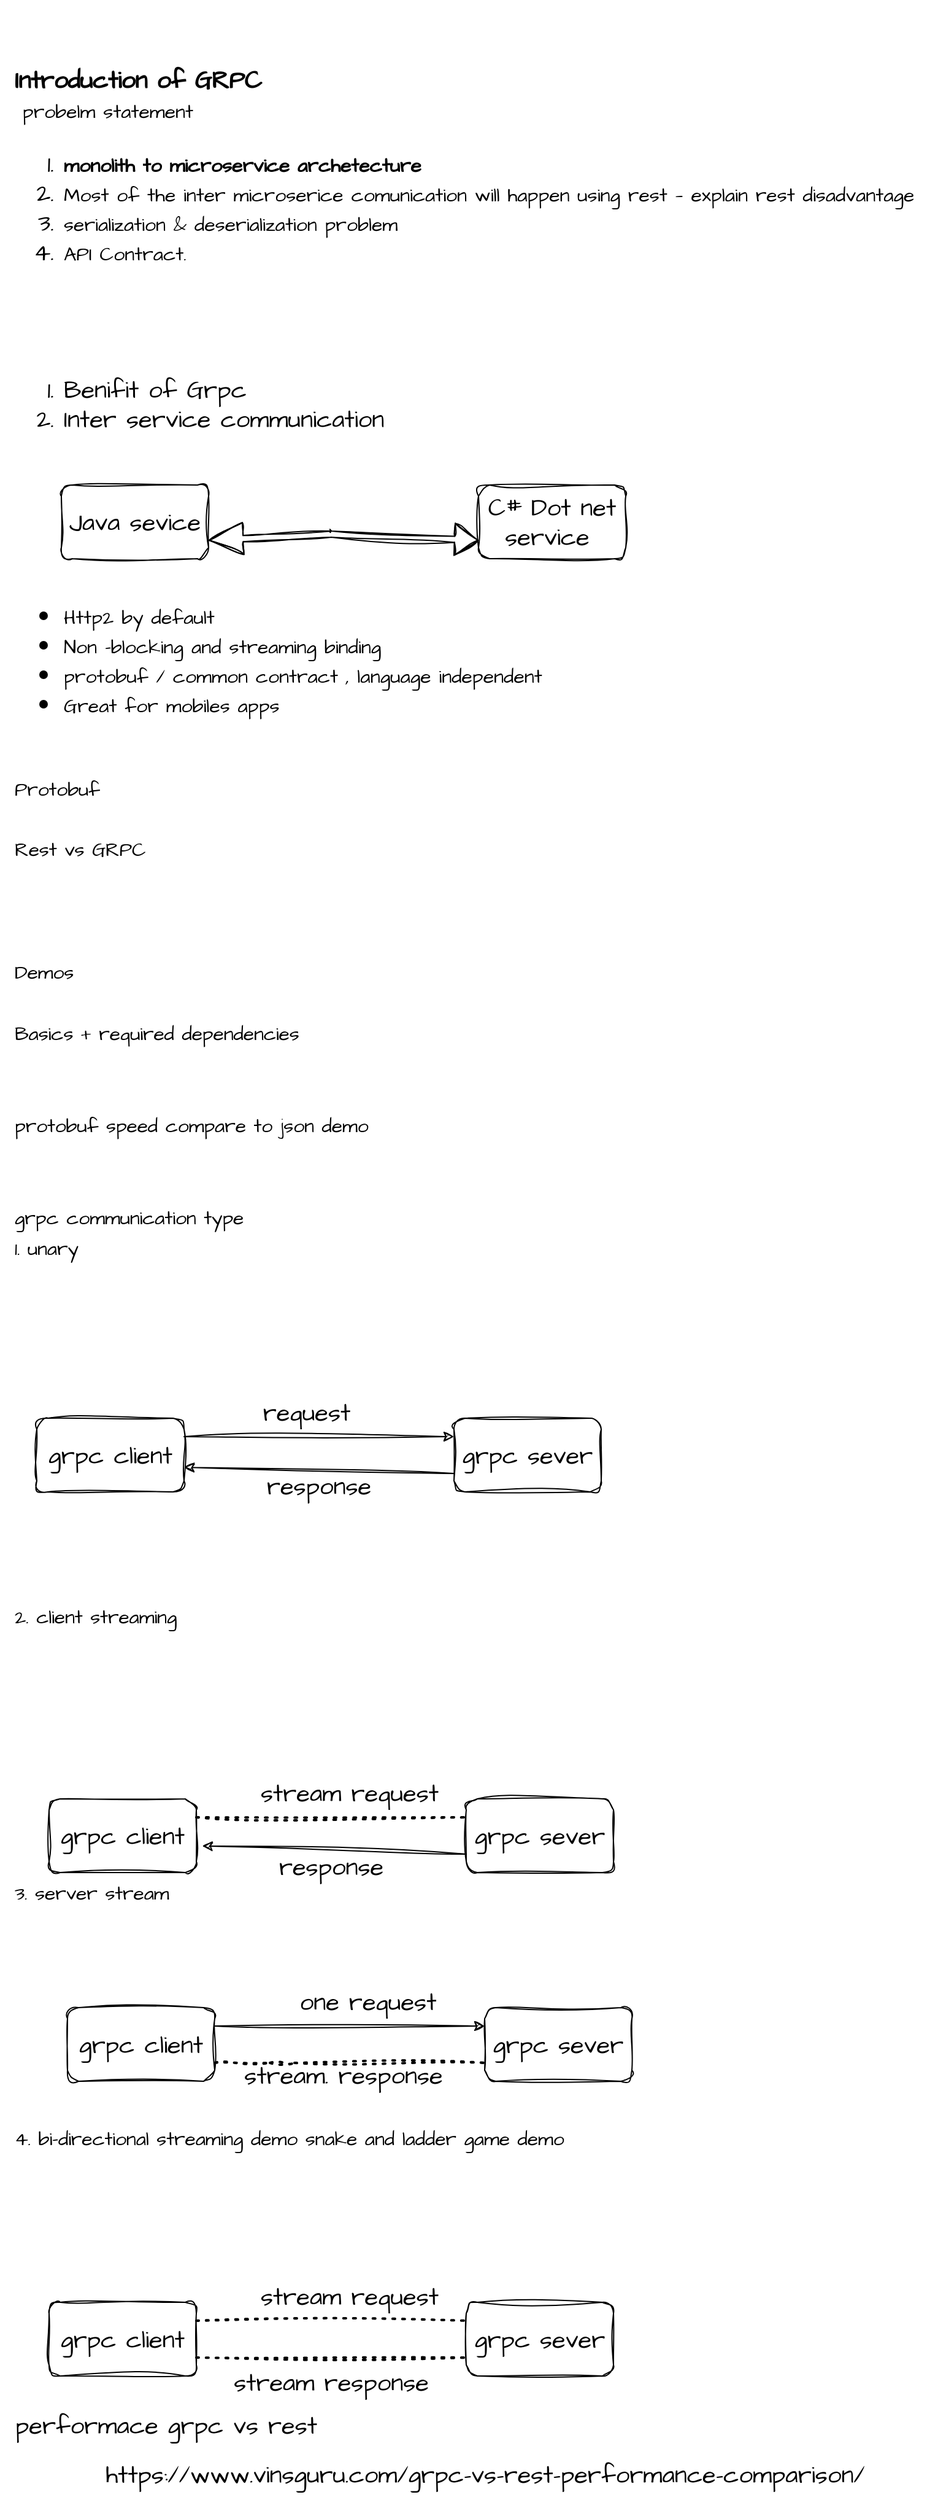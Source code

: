 <mxfile>
    <diagram id="jg4Rf8FS8Mjt9E2AxwzA" name="Page-1">
        <mxGraphModel dx="1599" dy="1816" grid="1" gridSize="10" guides="1" tooltips="1" connect="1" arrows="1" fold="1" page="1" pageScale="1" pageWidth="827" pageHeight="1169" math="0" shadow="0">
            <root>
                <mxCell id="0"/>
                <mxCell id="1" parent="0"/>
                <mxCell id="2" value="&lt;div style=&quot;font-size: 15px; line-height: 24px; letter-spacing: -0.08px; overflow-wrap: break-word; color: rgb(0, 0, 0); text-align: start;&quot; class=&quot;paragraph&quot;&gt;&lt;br&gt;&lt;/div&gt;" style="text;html=1;align=center;verticalAlign=middle;resizable=0;points=[];autosize=1;strokeColor=none;fillColor=none;fontSize=20;fontFamily=Architects Daughter;sketch=1;hachureGap=4;jiggle=2;curveFitting=1;fontSource=https%3A%2F%2Ffonts.googleapis.com%2Fcss%3Ffamily%3DArchitects%2BDaughter;" vertex="1" parent="1">
                    <mxGeometry x="50" y="-350" width="20" height="40" as="geometry"/>
                </mxCell>
                <mxCell id="4" value="&lt;div class=&quot;paragraph&quot; style=&quot;line-height: 24px; letter-spacing: -0.08px; overflow-wrap: break-word;&quot;&gt;&lt;font style=&quot;font-size: 20px;&quot;&gt;&lt;b&gt;Introduction of GRPC&lt;/b&gt;&lt;/font&gt;&lt;/div&gt;&lt;div class=&quot;check&quot; style=&quot;&quot;&gt;&lt;font size=&quot;3&quot;&gt;&amp;nbsp;probelm statement&lt;/font&gt;&lt;/div&gt;&lt;ol style=&quot;&quot;&gt;&lt;li style=&quot;&quot;&gt;   &lt;b&gt;&lt;font size=&quot;3&quot;&gt;monolith to microservice archetecture &lt;/font&gt;&lt;/b&gt;&lt;/li&gt;&lt;li&gt;&lt;font size=&quot;3&quot;&gt;Most of the inter microserice comunication will happen using rest  — explain rest disadvantage &lt;/font&gt;&lt;/li&gt;&lt;li&gt;&lt;font size=&quot;3&quot;&gt;serialization &amp;amp; deserialization problem&lt;/font&gt;&lt;/li&gt;&lt;li&gt;&lt;font size=&quot;3&quot;&gt;API Contract.&amp;nbsp;&lt;/font&gt;&lt;/li&gt;&lt;/ol&gt;&lt;div&gt;&lt;font size=&quot;3&quot;&gt;&lt;br&gt;&lt;/font&gt;&lt;/div&gt;&lt;div&gt;&lt;font size=&quot;3&quot;&gt;&lt;br&gt;&lt;/font&gt;&lt;/div&gt;&lt;ol style=&quot;&quot;&gt;&lt;li&gt;&lt;span style=&quot;background-color: initial;&quot;&gt;Benifit of Grpc&lt;/span&gt;&lt;br&gt;&lt;/li&gt;&lt;li&gt;&lt;span style=&quot;background-color: initial;&quot;&gt;Inter service communication&amp;nbsp;&lt;/span&gt;&lt;/li&gt;&lt;/ol&gt;&lt;div&gt;&lt;br&gt;&lt;/div&gt;&lt;div&gt;&lt;br&gt;&lt;/div&gt;&lt;div&gt;&lt;br&gt;&lt;/div&gt;&lt;div&gt;&lt;br&gt;&lt;/div&gt;&lt;ul style=&quot;&quot;&gt;&lt;li&gt;&lt;font size=&quot;3&quot;&gt;  Http2 by default&lt;/font&gt;&lt;/li&gt;&lt;li&gt;&lt;font size=&quot;3&quot;&gt;Non -blocking and streaming binding&lt;/font&gt;&lt;/li&gt;&lt;li&gt;&lt;font size=&quot;3&quot;&gt;protobuf / common contract , language independent&lt;/font&gt;&lt;/li&gt;&lt;li&gt;&lt;font size=&quot;3&quot;&gt;Great for mobiles apps&lt;/font&gt;&lt;/li&gt;&lt;/ul&gt;&lt;div class=&quot;paragraph&quot; style=&quot;line-height: 24px; letter-spacing: -0.08px; font-weight: 400; overflow-wrap: break-word;&quot;&gt;&lt;br&gt;&lt;/div&gt;&lt;div class=&quot;paragraph&quot; style=&quot;line-height: 24px; letter-spacing: -0.08px; font-weight: 400; overflow-wrap: break-word;&quot;&gt;&lt;font size=&quot;3&quot;&gt;Protobuf&lt;/font&gt;&lt;/div&gt;&lt;div class=&quot;paragraph&quot; style=&quot;line-height: 24px; letter-spacing: -0.08px; font-weight: 400; overflow-wrap: break-word;&quot;&gt;&lt;br&gt;&lt;/div&gt;&lt;div class=&quot;paragraph&quot; style=&quot;line-height: 24px; letter-spacing: -0.08px; font-weight: 400; overflow-wrap: break-word;&quot;&gt;&lt;span style=&quot;font-size: medium; letter-spacing: -0.08px; background-color: initial;&quot;&gt;Rest vs GRPC&lt;/span&gt;&lt;/div&gt;&lt;div class=&quot;paragraph&quot; style=&quot;line-height: 24px; letter-spacing: -0.08px; font-weight: 400; overflow-wrap: break-word;&quot;&gt;&lt;font size=&quot;3&quot;&gt;&lt;br&gt;&lt;/font&gt;&lt;/div&gt;&lt;div class=&quot;paragraph&quot; style=&quot;line-height: 24px; letter-spacing: -0.08px; font-weight: 400; overflow-wrap: break-word;&quot;&gt;&lt;font size=&quot;3&quot;&gt;&lt;br&gt;&lt;/font&gt;&lt;/div&gt;&lt;div class=&quot;paragraph&quot; style=&quot;line-height: 24px; letter-spacing: -0.08px; font-weight: 400; overflow-wrap: break-word;&quot;&gt;&lt;font size=&quot;3&quot;&gt;&lt;br&gt;&lt;/font&gt;&lt;/div&gt;&lt;div class=&quot;paragraph&quot; style=&quot;line-height: 24px; letter-spacing: -0.08px; font-weight: 400; overflow-wrap: break-word;&quot;&gt;&lt;font size=&quot;3&quot;&gt;Demos&lt;/font&gt;&lt;/div&gt;&lt;div class=&quot;paragraph&quot; style=&quot;line-height: 24px; letter-spacing: -0.08px; font-weight: 400; overflow-wrap: break-word;&quot;&gt;&lt;font size=&quot;3&quot;&gt;&lt;br&gt;&lt;/font&gt;&lt;/div&gt;&lt;div class=&quot;paragraph&quot; style=&quot;line-height: 24px; letter-spacing: -0.08px; font-weight: 400; overflow-wrap: break-word;&quot;&gt;&lt;font size=&quot;3&quot;&gt;Basics + required dependencies&lt;/font&gt;&lt;/div&gt;&lt;div class=&quot;paragraph&quot; style=&quot;line-height: 24px; letter-spacing: -0.08px; font-weight: 400; overflow-wrap: break-word;&quot;&gt;&lt;font size=&quot;3&quot;&gt;&lt;br&gt;&lt;/font&gt;&lt;/div&gt;&lt;div class=&quot;paragraph&quot; style=&quot;line-height: 24px; letter-spacing: -0.08px; font-weight: 400; overflow-wrap: break-word;&quot;&gt;&lt;font size=&quot;3&quot;&gt;&lt;br&gt;&lt;/font&gt;&lt;/div&gt;&lt;div class=&quot;paragraph&quot; style=&quot;line-height: 24px; letter-spacing: -0.08px; font-weight: 400; overflow-wrap: break-word;&quot;&gt;&lt;font size=&quot;3&quot;&gt; protobuf speed compare to json demo&lt;/font&gt;&lt;/div&gt;&lt;div class=&quot;paragraph&quot; style=&quot;line-height: 24px; letter-spacing: -0.08px; font-weight: 400; overflow-wrap: break-word;&quot;&gt;&lt;span style=&quot;font-size: medium; letter-spacing: -0.08px; background-color: initial;&quot;&gt;&amp;nbsp;&lt;/span&gt;&lt;/div&gt;&lt;div class=&quot;paragraph&quot; style=&quot;line-height: 24px; letter-spacing: -0.08px; font-weight: 400; overflow-wrap: break-word;&quot;&gt;&lt;span style=&quot;font-size: medium; letter-spacing: -0.08px; background-color: initial;&quot;&gt;&lt;br&gt;&lt;/span&gt;&lt;/div&gt;&lt;div class=&quot;paragraph&quot; style=&quot;line-height: 24px; letter-spacing: -0.08px; font-weight: 400; overflow-wrap: break-word;&quot;&gt;&lt;span style=&quot;font-size: medium; letter-spacing: -0.08px; background-color: initial;&quot;&gt;grpc communication type&lt;/span&gt;&lt;/div&gt;&lt;div class=&quot;paragraph&quot; style=&quot;line-height: 24px; letter-spacing: -0.08px; font-weight: 400; overflow-wrap: break-word;&quot;&gt;&lt;font size=&quot;3&quot;&gt; 1. unary&lt;/font&gt;&lt;/div&gt;&lt;div class=&quot;paragraph&quot; style=&quot;line-height: 24px; letter-spacing: -0.08px; font-weight: 400; overflow-wrap: break-word;&quot;&gt;&lt;font size=&quot;3&quot;&gt;&lt;br&gt;&lt;/font&gt;&lt;/div&gt;&lt;div class=&quot;paragraph&quot; style=&quot;line-height: 24px; letter-spacing: -0.08px; font-weight: 400; overflow-wrap: break-word;&quot;&gt;&lt;font size=&quot;3&quot;&gt;&lt;br&gt;&lt;/font&gt;&lt;/div&gt;&lt;div class=&quot;paragraph&quot; style=&quot;line-height: 24px; letter-spacing: -0.08px; font-weight: 400; overflow-wrap: break-word;&quot;&gt;&lt;font size=&quot;3&quot;&gt;&lt;br&gt;&lt;/font&gt;&lt;/div&gt;&lt;div class=&quot;paragraph&quot; style=&quot;line-height: 24px; letter-spacing: -0.08px; font-weight: 400; overflow-wrap: break-word;&quot;&gt;&lt;font size=&quot;3&quot;&gt;&lt;br&gt;&lt;/font&gt;&lt;/div&gt;&lt;div class=&quot;paragraph&quot; style=&quot;line-height: 24px; letter-spacing: -0.08px; font-weight: 400; overflow-wrap: break-word;&quot;&gt;&lt;font size=&quot;3&quot;&gt;&lt;br&gt;&lt;/font&gt;&lt;/div&gt;&lt;div class=&quot;paragraph&quot; style=&quot;line-height: 24px; letter-spacing: -0.08px; font-weight: 400; overflow-wrap: break-word;&quot;&gt;&lt;font size=&quot;3&quot;&gt;&lt;br&gt;&lt;/font&gt;&lt;/div&gt;&lt;div class=&quot;paragraph&quot; style=&quot;line-height: 24px; letter-spacing: -0.08px; font-weight: 400; overflow-wrap: break-word;&quot;&gt;&lt;font size=&quot;3&quot;&gt;&lt;br&gt;&lt;/font&gt;&lt;/div&gt;&lt;div class=&quot;paragraph&quot; style=&quot;line-height: 24px; letter-spacing: -0.08px; font-weight: 400; overflow-wrap: break-word;&quot;&gt;&lt;font size=&quot;3&quot;&gt;&lt;br&gt;&lt;/font&gt;&lt;/div&gt;&lt;div class=&quot;paragraph&quot; style=&quot;line-height: 24px; letter-spacing: -0.08px; font-weight: 400; overflow-wrap: break-word;&quot;&gt;&lt;font size=&quot;3&quot;&gt;&lt;br&gt;&lt;/font&gt;&lt;/div&gt;&lt;div class=&quot;paragraph&quot; style=&quot;line-height: 24px; letter-spacing: -0.08px; font-weight: 400; overflow-wrap: break-word;&quot;&gt;&lt;font size=&quot;3&quot;&gt;&lt;br&gt;&lt;/font&gt;&lt;/div&gt;&lt;div class=&quot;paragraph&quot; style=&quot;line-height: 24px; letter-spacing: -0.08px; font-weight: 400; overflow-wrap: break-word;&quot;&gt;&lt;font size=&quot;3&quot;&gt;&lt;br&gt;&lt;/font&gt;&lt;/div&gt;&lt;div class=&quot;paragraph&quot; style=&quot;line-height: 24px; letter-spacing: -0.08px; font-weight: 400; overflow-wrap: break-word;&quot;&gt;&lt;font size=&quot;3&quot;&gt;2. client streaming&lt;/font&gt;&lt;/div&gt;&lt;div class=&quot;paragraph&quot; style=&quot;line-height: 24px; letter-spacing: -0.08px; font-weight: 400; overflow-wrap: break-word;&quot;&gt;&lt;font size=&quot;3&quot;&gt;&lt;br&gt;&lt;/font&gt;&lt;/div&gt;&lt;div class=&quot;paragraph&quot; style=&quot;line-height: 24px; letter-spacing: -0.08px; font-weight: 400; overflow-wrap: break-word;&quot;&gt;&lt;font size=&quot;3&quot;&gt;&lt;br&gt;&lt;/font&gt;&lt;/div&gt;&lt;div class=&quot;paragraph&quot; style=&quot;line-height: 24px; letter-spacing: -0.08px; font-weight: 400; overflow-wrap: break-word;&quot;&gt;&lt;font size=&quot;3&quot;&gt;&lt;br&gt;&lt;/font&gt;&lt;/div&gt;&lt;div class=&quot;paragraph&quot; style=&quot;line-height: 24px; letter-spacing: -0.08px; font-weight: 400; overflow-wrap: break-word;&quot;&gt;&lt;font size=&quot;3&quot;&gt;&lt;br&gt;&lt;/font&gt;&lt;/div&gt;&lt;div class=&quot;paragraph&quot; style=&quot;line-height: 24px; letter-spacing: -0.08px; font-weight: 400; overflow-wrap: break-word;&quot;&gt;&lt;font size=&quot;3&quot;&gt;&lt;br&gt;&lt;/font&gt;&lt;/div&gt;&lt;div class=&quot;paragraph&quot; style=&quot;line-height: 24px; letter-spacing: -0.08px; font-weight: 400; overflow-wrap: break-word;&quot;&gt;&lt;font size=&quot;3&quot;&gt;&lt;br&gt;&lt;/font&gt;&lt;/div&gt;&lt;div class=&quot;paragraph&quot; style=&quot;line-height: 24px; letter-spacing: -0.08px; font-weight: 400; overflow-wrap: break-word;&quot;&gt;&lt;font size=&quot;3&quot;&gt;&lt;br&gt;&lt;/font&gt;&lt;/div&gt;&lt;div class=&quot;paragraph&quot; style=&quot;line-height: 24px; letter-spacing: -0.08px; font-weight: 400; overflow-wrap: break-word;&quot;&gt;&lt;font size=&quot;3&quot;&gt;&lt;br&gt;&lt;/font&gt;&lt;/div&gt;&lt;div class=&quot;paragraph&quot; style=&quot;line-height: 24px; letter-spacing: -0.08px; font-weight: 400; overflow-wrap: break-word;&quot;&gt;&lt;span style=&quot;background-color: initial; font-size: medium; letter-spacing: -0.08px;&quot;&gt;3. server stream&lt;/span&gt;&lt;br&gt;&lt;/div&gt;&lt;div class=&quot;paragraph&quot; style=&quot;line-height: 24px; letter-spacing: -0.08px; font-weight: 400; overflow-wrap: break-word;&quot;&gt;&lt;font size=&quot;3&quot;&gt;&lt;br&gt;&lt;/font&gt;&lt;/div&gt;&lt;div class=&quot;paragraph&quot; style=&quot;line-height: 24px; letter-spacing: -0.08px; font-weight: 400; overflow-wrap: break-word;&quot;&gt;&lt;font size=&quot;3&quot;&gt;&lt;br&gt;&lt;/font&gt;&lt;/div&gt;&lt;div class=&quot;paragraph&quot; style=&quot;line-height: 24px; letter-spacing: -0.08px; font-weight: 400; overflow-wrap: break-word;&quot;&gt;&lt;font size=&quot;3&quot;&gt;&lt;br&gt;&lt;/font&gt;&lt;/div&gt;&lt;div class=&quot;paragraph&quot; style=&quot;line-height: 24px; letter-spacing: -0.08px; font-weight: 400; overflow-wrap: break-word;&quot;&gt;&lt;font size=&quot;3&quot;&gt;&lt;br&gt;&lt;/font&gt;&lt;/div&gt;&lt;div class=&quot;paragraph&quot; style=&quot;line-height: 24px; letter-spacing: -0.08px; font-weight: 400; overflow-wrap: break-word;&quot;&gt;&lt;font size=&quot;3&quot;&gt;&lt;br&gt;&lt;/font&gt;&lt;/div&gt;&lt;div class=&quot;paragraph&quot; style=&quot;line-height: 24px; letter-spacing: -0.08px; font-weight: 400; overflow-wrap: break-word;&quot;&gt;&lt;font size=&quot;3&quot;&gt;&lt;br&gt;&lt;/font&gt;&lt;/div&gt;&lt;div class=&quot;paragraph&quot; style=&quot;line-height: 24px; letter-spacing: -0.08px; font-weight: 400; overflow-wrap: break-word;&quot;&gt;&lt;font size=&quot;3&quot;&gt;&lt;br&gt;&lt;/font&gt;&lt;/div&gt;&lt;div class=&quot;paragraph&quot; style=&quot;line-height: 24px; letter-spacing: -0.08px; font-weight: 400; overflow-wrap: break-word;&quot;&gt;&lt;font size=&quot;3&quot;&gt;4. bi-directional streaming  demo snake and ladder game demo&lt;/font&gt;&lt;/div&gt;&lt;br&gt;&#9;" style="text;html=1;align=left;verticalAlign=middle;resizable=0;points=[];autosize=1;strokeColor=none;fillColor=none;fontSize=20;fontFamily=Architects Daughter;sketch=1;hachureGap=4;jiggle=2;curveFitting=1;fontSource=https%3A%2F%2Ffonts.googleapis.com%2Fcss%3Ffamily%3DArchitects%2BDaughter;" vertex="1" parent="1">
                    <mxGeometry x="10" y="-985" width="760" height="1830" as="geometry"/>
                </mxCell>
                <mxCell id="5" value="Java sevice" style="rounded=1;whiteSpace=wrap;html=1;sketch=1;hachureGap=4;jiggle=2;curveFitting=1;fontFamily=Architects Daughter;fontSource=https%3A%2F%2Ffonts.googleapis.com%2Fcss%3Ffamily%3DArchitects%2BDaughter;fontSize=20;" vertex="1" parent="1">
                    <mxGeometry x="50" y="-590" width="120" height="60" as="geometry"/>
                </mxCell>
                <mxCell id="6" value="C# Dot net service&amp;nbsp;" style="whiteSpace=wrap;html=1;fontSize=20;fontFamily=Architects Daughter;rounded=1;sketch=1;hachureGap=4;jiggle=2;curveFitting=1;fontSource=https%3A%2F%2Ffonts.googleapis.com%2Fcss%3Ffamily%3DArchitects%2BDaughter;" vertex="1" parent="1">
                    <mxGeometry x="390" y="-590" width="120" height="60" as="geometry"/>
                </mxCell>
                <mxCell id="8" value="" style="shape=flexArrow;endArrow=classic;startArrow=classic;html=1;sketch=1;hachureGap=4;jiggle=2;curveFitting=1;fontFamily=Architects Daughter;fontSource=https%3A%2F%2Ffonts.googleapis.com%2Fcss%3Ffamily%3DArchitects%2BDaughter;fontSize=20;width=5;startSize=8.9;entryX=0;entryY=0.75;entryDx=0;entryDy=0;exitX=1;exitY=0.75;exitDx=0;exitDy=0;" edge="1" parent="1" source="5" target="6">
                    <mxGeometry width="100" height="100" relative="1" as="geometry">
                        <mxPoint x="170" y="-410" as="sourcePoint"/>
                        <mxPoint x="270" y="-510" as="targetPoint"/>
                        <Array as="points">
                            <mxPoint x="270" y="-550"/>
                        </Array>
                    </mxGeometry>
                </mxCell>
                <mxCell id="9" value="grpc client" style="rounded=1;whiteSpace=wrap;html=1;sketch=1;hachureGap=4;jiggle=2;curveFitting=1;fontFamily=Architects Daughter;fontSource=https%3A%2F%2Ffonts.googleapis.com%2Fcss%3Ffamily%3DArchitects%2BDaughter;fontSize=20;" vertex="1" parent="1">
                    <mxGeometry x="30" y="170" width="120" height="60" as="geometry"/>
                </mxCell>
                <mxCell id="10" value="grpc sever" style="whiteSpace=wrap;html=1;fontSize=20;fontFamily=Architects Daughter;rounded=1;sketch=1;hachureGap=4;jiggle=2;curveFitting=1;fontSource=https%3A%2F%2Ffonts.googleapis.com%2Fcss%3Ffamily%3DArchitects%2BDaughter;" vertex="1" parent="1">
                    <mxGeometry x="370" y="170" width="120" height="60" as="geometry"/>
                </mxCell>
                <mxCell id="13" value="" style="endArrow=classic;html=1;sketch=1;hachureGap=4;jiggle=2;curveFitting=1;fontFamily=Architects Daughter;fontSource=https%3A%2F%2Ffonts.googleapis.com%2Fcss%3Ffamily%3DArchitects%2BDaughter;fontSize=20;entryX=0;entryY=0.25;entryDx=0;entryDy=0;exitX=1;exitY=0.25;exitDx=0;exitDy=0;" edge="1" parent="1" source="9" target="10">
                    <mxGeometry width="50" height="50" relative="1" as="geometry">
                        <mxPoint x="150" y="200" as="sourcePoint"/>
                        <mxPoint x="200" y="150" as="targetPoint"/>
                    </mxGeometry>
                </mxCell>
                <mxCell id="14" value="" style="endArrow=classic;html=1;sketch=1;hachureGap=4;jiggle=2;curveFitting=1;fontFamily=Architects Daughter;fontSource=https%3A%2F%2Ffonts.googleapis.com%2Fcss%3Ffamily%3DArchitects%2BDaughter;fontSize=20;exitX=0;exitY=0.75;exitDx=0;exitDy=0;" edge="1" parent="1" source="10">
                    <mxGeometry width="50" height="50" relative="1" as="geometry">
                        <mxPoint x="100" y="260" as="sourcePoint"/>
                        <mxPoint x="150" y="210" as="targetPoint"/>
                    </mxGeometry>
                </mxCell>
                <mxCell id="15" value="request" style="text;html=1;strokeColor=none;fillColor=none;align=center;verticalAlign=middle;whiteSpace=wrap;rounded=0;sketch=1;hachureGap=4;jiggle=2;curveFitting=1;fontFamily=Architects Daughter;fontSource=https%3A%2F%2Ffonts.googleapis.com%2Fcss%3Ffamily%3DArchitects%2BDaughter;fontSize=20;" vertex="1" parent="1">
                    <mxGeometry x="220" y="150" width="60" height="30" as="geometry"/>
                </mxCell>
                <mxCell id="16" value="response" style="text;html=1;strokeColor=none;fillColor=none;align=center;verticalAlign=middle;whiteSpace=wrap;rounded=0;sketch=1;hachureGap=4;jiggle=2;curveFitting=1;fontFamily=Architects Daughter;fontSource=https%3A%2F%2Ffonts.googleapis.com%2Fcss%3Ffamily%3DArchitects%2BDaughter;fontSize=20;" vertex="1" parent="1">
                    <mxGeometry x="230" y="210" width="60" height="30" as="geometry"/>
                </mxCell>
                <mxCell id="17" value="grpc client" style="rounded=1;whiteSpace=wrap;html=1;sketch=1;hachureGap=4;jiggle=2;curveFitting=1;fontFamily=Architects Daughter;fontSource=https%3A%2F%2Ffonts.googleapis.com%2Fcss%3Ffamily%3DArchitects%2BDaughter;fontSize=20;" vertex="1" parent="1">
                    <mxGeometry x="40" y="480" width="120" height="60" as="geometry"/>
                </mxCell>
                <mxCell id="18" value="grpc sever" style="whiteSpace=wrap;html=1;fontSize=20;fontFamily=Architects Daughter;rounded=1;sketch=1;hachureGap=4;jiggle=2;curveFitting=1;fontSource=https%3A%2F%2Ffonts.googleapis.com%2Fcss%3Ffamily%3DArchitects%2BDaughter;" vertex="1" parent="1">
                    <mxGeometry x="380" y="480" width="120" height="60" as="geometry"/>
                </mxCell>
                <mxCell id="19" value="stream request" style="text;html=1;strokeColor=none;fillColor=none;align=center;verticalAlign=middle;whiteSpace=wrap;rounded=0;sketch=1;hachureGap=4;jiggle=2;curveFitting=1;fontFamily=Architects Daughter;fontSource=https%3A%2F%2Ffonts.googleapis.com%2Fcss%3Ffamily%3DArchitects%2BDaughter;fontSize=20;" vertex="1" parent="1">
                    <mxGeometry x="200" y="460" width="170" height="30" as="geometry"/>
                </mxCell>
                <mxCell id="20" value="response" style="text;html=1;strokeColor=none;fillColor=none;align=center;verticalAlign=middle;whiteSpace=wrap;rounded=0;sketch=1;hachureGap=4;jiggle=2;curveFitting=1;fontFamily=Architects Daughter;fontSource=https%3A%2F%2Ffonts.googleapis.com%2Fcss%3Ffamily%3DArchitects%2BDaughter;fontSize=20;" vertex="1" parent="1">
                    <mxGeometry x="240" y="520" width="60" height="30" as="geometry"/>
                </mxCell>
                <mxCell id="21" value="" style="endArrow=classic;html=1;sketch=1;hachureGap=4;jiggle=2;curveFitting=1;fontFamily=Architects Daughter;fontSource=https%3A%2F%2Ffonts.googleapis.com%2Fcss%3Ffamily%3DArchitects%2BDaughter;fontSize=20;exitX=0;exitY=0.75;exitDx=0;exitDy=0;entryX=1.04;entryY=0.639;entryDx=0;entryDy=0;entryPerimeter=0;" edge="1" parent="1" source="18" target="17">
                    <mxGeometry width="50" height="50" relative="1" as="geometry">
                        <mxPoint x="160" y="500" as="sourcePoint"/>
                        <mxPoint x="210" y="450" as="targetPoint"/>
                    </mxGeometry>
                </mxCell>
                <mxCell id="22" value="" style="endArrow=none;dashed=1;html=1;dashPattern=1 3;strokeWidth=2;sketch=1;hachureGap=4;jiggle=2;curveFitting=1;fontFamily=Architects Daughter;fontSource=https%3A%2F%2Ffonts.googleapis.com%2Fcss%3Ffamily%3DArchitects%2BDaughter;fontSize=20;entryX=0;entryY=0.25;entryDx=0;entryDy=0;exitX=1;exitY=0.25;exitDx=0;exitDy=0;" edge="1" parent="1" source="17" target="18">
                    <mxGeometry width="50" height="50" relative="1" as="geometry">
                        <mxPoint x="160" y="500" as="sourcePoint"/>
                        <mxPoint x="210" y="450" as="targetPoint"/>
                    </mxGeometry>
                </mxCell>
                <mxCell id="23" value="grpc client" style="rounded=1;whiteSpace=wrap;html=1;sketch=1;hachureGap=4;jiggle=2;curveFitting=1;fontFamily=Architects Daughter;fontSource=https%3A%2F%2Ffonts.googleapis.com%2Fcss%3Ffamily%3DArchitects%2BDaughter;fontSize=20;" vertex="1" parent="1">
                    <mxGeometry x="55" y="650" width="120" height="60" as="geometry"/>
                </mxCell>
                <mxCell id="24" value="grpc sever" style="whiteSpace=wrap;html=1;fontSize=20;fontFamily=Architects Daughter;rounded=1;sketch=1;hachureGap=4;jiggle=2;curveFitting=1;fontSource=https%3A%2F%2Ffonts.googleapis.com%2Fcss%3Ffamily%3DArchitects%2BDaughter;" vertex="1" parent="1">
                    <mxGeometry x="395" y="650" width="120" height="60" as="geometry"/>
                </mxCell>
                <mxCell id="25" value="one request" style="text;html=1;strokeColor=none;fillColor=none;align=center;verticalAlign=middle;whiteSpace=wrap;rounded=0;sketch=1;hachureGap=4;jiggle=2;curveFitting=1;fontFamily=Architects Daughter;fontSource=https%3A%2F%2Ffonts.googleapis.com%2Fcss%3Ffamily%3DArchitects%2BDaughter;fontSize=20;" vertex="1" parent="1">
                    <mxGeometry x="215" y="630" width="170" height="30" as="geometry"/>
                </mxCell>
                <mxCell id="26" value="stream. response" style="text;html=1;strokeColor=none;fillColor=none;align=center;verticalAlign=middle;whiteSpace=wrap;rounded=0;sketch=1;hachureGap=4;jiggle=2;curveFitting=1;fontFamily=Architects Daughter;fontSource=https%3A%2F%2Ffonts.googleapis.com%2Fcss%3Ffamily%3DArchitects%2BDaughter;fontSize=20;" vertex="1" parent="1">
                    <mxGeometry x="190" y="690" width="180" height="30" as="geometry"/>
                </mxCell>
                <mxCell id="27" value="" style="endArrow=classic;html=1;sketch=1;hachureGap=4;jiggle=2;curveFitting=1;fontFamily=Architects Daughter;fontSource=https%3A%2F%2Ffonts.googleapis.com%2Fcss%3Ffamily%3DArchitects%2BDaughter;fontSize=20;exitX=1;exitY=0.25;exitDx=0;exitDy=0;entryX=0;entryY=0.25;entryDx=0;entryDy=0;" edge="1" parent="1" source="23" target="24">
                    <mxGeometry width="50" height="50" relative="1" as="geometry">
                        <mxPoint x="175" y="670" as="sourcePoint"/>
                        <mxPoint x="390" y="670" as="targetPoint"/>
                    </mxGeometry>
                </mxCell>
                <mxCell id="28" value="" style="endArrow=none;dashed=1;html=1;dashPattern=1 3;strokeWidth=2;sketch=1;hachureGap=4;jiggle=2;curveFitting=1;fontFamily=Architects Daughter;fontSource=https%3A%2F%2Ffonts.googleapis.com%2Fcss%3Ffamily%3DArchitects%2BDaughter;fontSize=20;entryX=0;entryY=0.75;entryDx=0;entryDy=0;exitX=1;exitY=0.75;exitDx=0;exitDy=0;" edge="1" parent="1" source="23" target="24">
                    <mxGeometry width="50" height="50" relative="1" as="geometry">
                        <mxPoint x="175" y="670" as="sourcePoint"/>
                        <mxPoint x="225" y="620" as="targetPoint"/>
                        <Array as="points">
                            <mxPoint x="230" y="695"/>
                        </Array>
                    </mxGeometry>
                </mxCell>
                <mxCell id="35" value="grpc client" style="rounded=1;whiteSpace=wrap;html=1;sketch=1;hachureGap=4;jiggle=2;curveFitting=1;fontFamily=Architects Daughter;fontSource=https%3A%2F%2Ffonts.googleapis.com%2Fcss%3Ffamily%3DArchitects%2BDaughter;fontSize=20;" vertex="1" parent="1">
                    <mxGeometry x="40" y="890" width="120" height="60" as="geometry"/>
                </mxCell>
                <mxCell id="36" value="grpc sever" style="whiteSpace=wrap;html=1;fontSize=20;fontFamily=Architects Daughter;rounded=1;sketch=1;hachureGap=4;jiggle=2;curveFitting=1;fontSource=https%3A%2F%2Ffonts.googleapis.com%2Fcss%3Ffamily%3DArchitects%2BDaughter;" vertex="1" parent="1">
                    <mxGeometry x="380" y="890" width="120" height="60" as="geometry"/>
                </mxCell>
                <mxCell id="37" value="stream request" style="text;html=1;strokeColor=none;fillColor=none;align=center;verticalAlign=middle;whiteSpace=wrap;rounded=0;sketch=1;hachureGap=4;jiggle=2;curveFitting=1;fontFamily=Architects Daughter;fontSource=https%3A%2F%2Ffonts.googleapis.com%2Fcss%3Ffamily%3DArchitects%2BDaughter;fontSize=20;" vertex="1" parent="1">
                    <mxGeometry x="200" y="870" width="170" height="30" as="geometry"/>
                </mxCell>
                <mxCell id="39" value="" style="endArrow=none;dashed=1;html=1;dashPattern=1 3;strokeWidth=2;sketch=1;hachureGap=4;jiggle=2;curveFitting=1;fontFamily=Architects Daughter;fontSource=https%3A%2F%2Ffonts.googleapis.com%2Fcss%3Ffamily%3DArchitects%2BDaughter;fontSize=20;entryX=0;entryY=0.25;entryDx=0;entryDy=0;exitX=1;exitY=0.25;exitDx=0;exitDy=0;" edge="1" parent="1" source="35" target="36">
                    <mxGeometry width="50" height="50" relative="1" as="geometry">
                        <mxPoint x="160" y="910" as="sourcePoint"/>
                        <mxPoint x="210" y="860" as="targetPoint"/>
                    </mxGeometry>
                </mxCell>
                <mxCell id="40" value="" style="endArrow=none;dashed=1;html=1;dashPattern=1 3;strokeWidth=2;sketch=1;hachureGap=4;jiggle=2;curveFitting=1;fontFamily=Architects Daughter;fontSource=https%3A%2F%2Ffonts.googleapis.com%2Fcss%3Ffamily%3DArchitects%2BDaughter;fontSize=20;entryX=0;entryY=0.75;entryDx=0;entryDy=0;exitX=1;exitY=0.75;exitDx=0;exitDy=0;" edge="1" parent="1" source="35" target="36">
                    <mxGeometry width="50" height="50" relative="1" as="geometry">
                        <mxPoint x="170" y="915" as="sourcePoint"/>
                        <mxPoint x="390" y="915" as="targetPoint"/>
                    </mxGeometry>
                </mxCell>
                <mxCell id="41" value="stream response" style="text;html=1;strokeColor=none;fillColor=none;align=center;verticalAlign=middle;whiteSpace=wrap;rounded=0;sketch=1;hachureGap=4;jiggle=2;curveFitting=1;fontFamily=Architects Daughter;fontSource=https%3A%2F%2Ffonts.googleapis.com%2Fcss%3Ffamily%3DArchitects%2BDaughter;fontSize=20;" vertex="1" parent="1">
                    <mxGeometry x="185" y="940" width="170" height="30" as="geometry"/>
                </mxCell>
                <UserObject label="https://www.vinsguru.com/grpc-vs-rest-performance-comparison/" link="https://medium.com/sahibinden-technology/benchmarking-rest-vs-grpc-5d4b34360911" id="42">
                    <mxCell style="text;html=1;align=center;verticalAlign=middle;resizable=0;points=[];autosize=1;strokeColor=none;fillColor=none;fontSize=20;fontFamily=Architects Daughter;sketch=1;hachureGap=4;jiggle=2;curveFitting=1;fontSource=https%3A%2F%2Ffonts.googleapis.com%2Fcss%3Ffamily%3DArchitects%2BDaughter;" vertex="1" parent="1">
                        <mxGeometry x="75" y="1010" width="640" height="40" as="geometry"/>
                    </mxCell>
                </UserObject>
                <mxCell id="43" value="performace grpc vs rest" style="text;html=1;align=center;verticalAlign=middle;resizable=0;points=[];autosize=1;strokeColor=none;fillColor=none;fontSize=20;fontFamily=Architects Daughter;sketch=1;hachureGap=4;jiggle=2;curveFitting=1;fontSource=https%3A%2F%2Ffonts.googleapis.com%2Fcss%3Ffamily%3DArchitects%2BDaughter;" vertex="1" parent="1">
                    <mxGeometry y="970" width="270" height="40" as="geometry"/>
                </mxCell>
            </root>
        </mxGraphModel>
    </diagram>
</mxfile>